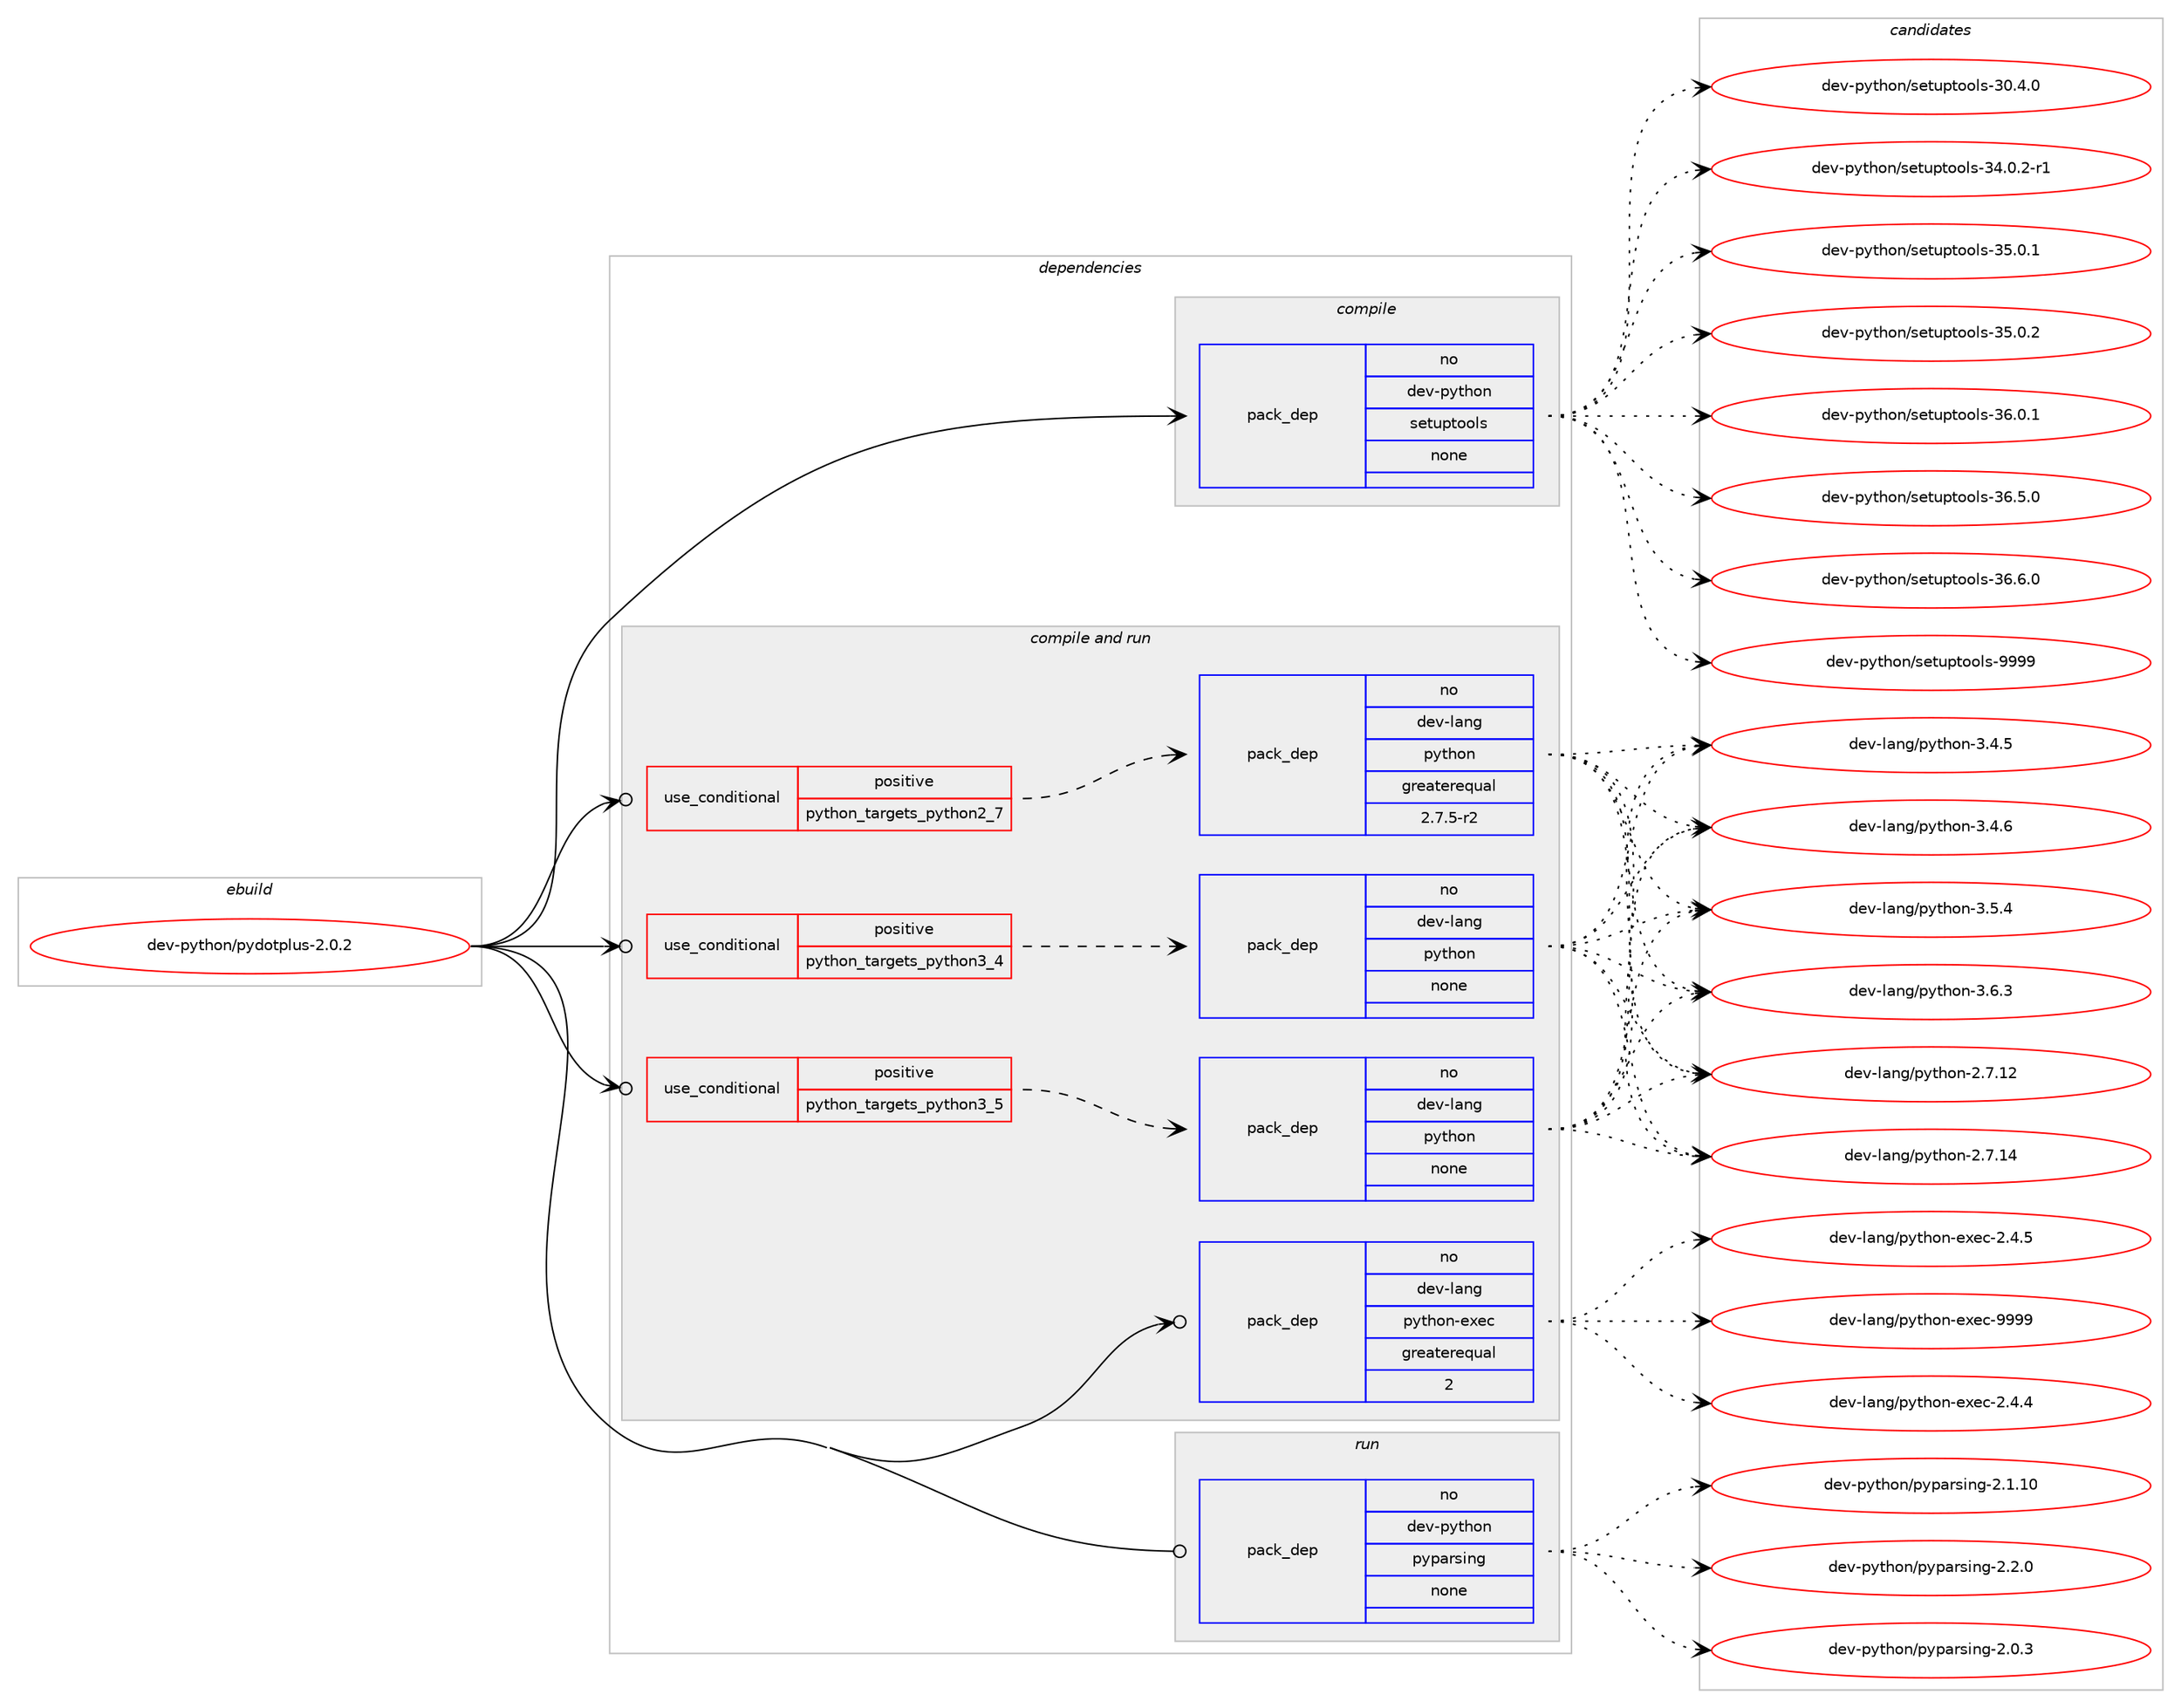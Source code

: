 digraph prolog {

# *************
# Graph options
# *************

newrank=true;
concentrate=true;
compound=true;
graph [rankdir=LR,fontname=Helvetica,fontsize=10,ranksep=1.5];#, ranksep=2.5, nodesep=0.2];
edge  [arrowhead=vee];
node  [fontname=Helvetica,fontsize=10];

# **********
# The ebuild
# **********

subgraph cluster_leftcol {
color=gray;
rank=same;
label=<<i>ebuild</i>>;
id [label="dev-python/pydotplus-2.0.2", color=red, width=4, href="../dev-python/pydotplus-2.0.2.svg"];
}

# ****************
# The dependencies
# ****************

subgraph cluster_midcol {
color=gray;
label=<<i>dependencies</i>>;
subgraph cluster_compile {
fillcolor="#eeeeee";
style=filled;
label=<<i>compile</i>>;
subgraph pack133694 {
dependency175859 [label=<<TABLE BORDER="0" CELLBORDER="1" CELLSPACING="0" CELLPADDING="4" WIDTH="220"><TR><TD ROWSPAN="6" CELLPADDING="30">pack_dep</TD></TR><TR><TD WIDTH="110">no</TD></TR><TR><TD>dev-python</TD></TR><TR><TD>setuptools</TD></TR><TR><TD>none</TD></TR><TR><TD></TD></TR></TABLE>>, shape=none, color=blue];
}
id:e -> dependency175859:w [weight=20,style="solid",arrowhead="vee"];
}
subgraph cluster_compileandrun {
fillcolor="#eeeeee";
style=filled;
label=<<i>compile and run</i>>;
subgraph cond38256 {
dependency175860 [label=<<TABLE BORDER="0" CELLBORDER="1" CELLSPACING="0" CELLPADDING="4"><TR><TD ROWSPAN="3" CELLPADDING="10">use_conditional</TD></TR><TR><TD>positive</TD></TR><TR><TD>python_targets_python2_7</TD></TR></TABLE>>, shape=none, color=red];
subgraph pack133695 {
dependency175861 [label=<<TABLE BORDER="0" CELLBORDER="1" CELLSPACING="0" CELLPADDING="4" WIDTH="220"><TR><TD ROWSPAN="6" CELLPADDING="30">pack_dep</TD></TR><TR><TD WIDTH="110">no</TD></TR><TR><TD>dev-lang</TD></TR><TR><TD>python</TD></TR><TR><TD>greaterequal</TD></TR><TR><TD>2.7.5-r2</TD></TR></TABLE>>, shape=none, color=blue];
}
dependency175860:e -> dependency175861:w [weight=20,style="dashed",arrowhead="vee"];
}
id:e -> dependency175860:w [weight=20,style="solid",arrowhead="odotvee"];
subgraph cond38257 {
dependency175862 [label=<<TABLE BORDER="0" CELLBORDER="1" CELLSPACING="0" CELLPADDING="4"><TR><TD ROWSPAN="3" CELLPADDING="10">use_conditional</TD></TR><TR><TD>positive</TD></TR><TR><TD>python_targets_python3_4</TD></TR></TABLE>>, shape=none, color=red];
subgraph pack133696 {
dependency175863 [label=<<TABLE BORDER="0" CELLBORDER="1" CELLSPACING="0" CELLPADDING="4" WIDTH="220"><TR><TD ROWSPAN="6" CELLPADDING="30">pack_dep</TD></TR><TR><TD WIDTH="110">no</TD></TR><TR><TD>dev-lang</TD></TR><TR><TD>python</TD></TR><TR><TD>none</TD></TR><TR><TD></TD></TR></TABLE>>, shape=none, color=blue];
}
dependency175862:e -> dependency175863:w [weight=20,style="dashed",arrowhead="vee"];
}
id:e -> dependency175862:w [weight=20,style="solid",arrowhead="odotvee"];
subgraph cond38258 {
dependency175864 [label=<<TABLE BORDER="0" CELLBORDER="1" CELLSPACING="0" CELLPADDING="4"><TR><TD ROWSPAN="3" CELLPADDING="10">use_conditional</TD></TR><TR><TD>positive</TD></TR><TR><TD>python_targets_python3_5</TD></TR></TABLE>>, shape=none, color=red];
subgraph pack133697 {
dependency175865 [label=<<TABLE BORDER="0" CELLBORDER="1" CELLSPACING="0" CELLPADDING="4" WIDTH="220"><TR><TD ROWSPAN="6" CELLPADDING="30">pack_dep</TD></TR><TR><TD WIDTH="110">no</TD></TR><TR><TD>dev-lang</TD></TR><TR><TD>python</TD></TR><TR><TD>none</TD></TR><TR><TD></TD></TR></TABLE>>, shape=none, color=blue];
}
dependency175864:e -> dependency175865:w [weight=20,style="dashed",arrowhead="vee"];
}
id:e -> dependency175864:w [weight=20,style="solid",arrowhead="odotvee"];
subgraph pack133698 {
dependency175866 [label=<<TABLE BORDER="0" CELLBORDER="1" CELLSPACING="0" CELLPADDING="4" WIDTH="220"><TR><TD ROWSPAN="6" CELLPADDING="30">pack_dep</TD></TR><TR><TD WIDTH="110">no</TD></TR><TR><TD>dev-lang</TD></TR><TR><TD>python-exec</TD></TR><TR><TD>greaterequal</TD></TR><TR><TD>2</TD></TR></TABLE>>, shape=none, color=blue];
}
id:e -> dependency175866:w [weight=20,style="solid",arrowhead="odotvee"];
}
subgraph cluster_run {
fillcolor="#eeeeee";
style=filled;
label=<<i>run</i>>;
subgraph pack133699 {
dependency175867 [label=<<TABLE BORDER="0" CELLBORDER="1" CELLSPACING="0" CELLPADDING="4" WIDTH="220"><TR><TD ROWSPAN="6" CELLPADDING="30">pack_dep</TD></TR><TR><TD WIDTH="110">no</TD></TR><TR><TD>dev-python</TD></TR><TR><TD>pyparsing</TD></TR><TR><TD>none</TD></TR><TR><TD></TD></TR></TABLE>>, shape=none, color=blue];
}
id:e -> dependency175867:w [weight=20,style="solid",arrowhead="odot"];
}
}

# **************
# The candidates
# **************

subgraph cluster_choices {
rank=same;
color=gray;
label=<<i>candidates</i>>;

subgraph choice133694 {
color=black;
nodesep=1;
choice100101118451121211161041111104711510111611711211611111110811545514846524648 [label="dev-python/setuptools-30.4.0", color=red, width=4,href="../dev-python/setuptools-30.4.0.svg"];
choice1001011184511212111610411111047115101116117112116111111108115455152464846504511449 [label="dev-python/setuptools-34.0.2-r1", color=red, width=4,href="../dev-python/setuptools-34.0.2-r1.svg"];
choice100101118451121211161041111104711510111611711211611111110811545515346484649 [label="dev-python/setuptools-35.0.1", color=red, width=4,href="../dev-python/setuptools-35.0.1.svg"];
choice100101118451121211161041111104711510111611711211611111110811545515346484650 [label="dev-python/setuptools-35.0.2", color=red, width=4,href="../dev-python/setuptools-35.0.2.svg"];
choice100101118451121211161041111104711510111611711211611111110811545515446484649 [label="dev-python/setuptools-36.0.1", color=red, width=4,href="../dev-python/setuptools-36.0.1.svg"];
choice100101118451121211161041111104711510111611711211611111110811545515446534648 [label="dev-python/setuptools-36.5.0", color=red, width=4,href="../dev-python/setuptools-36.5.0.svg"];
choice100101118451121211161041111104711510111611711211611111110811545515446544648 [label="dev-python/setuptools-36.6.0", color=red, width=4,href="../dev-python/setuptools-36.6.0.svg"];
choice10010111845112121116104111110471151011161171121161111111081154557575757 [label="dev-python/setuptools-9999", color=red, width=4,href="../dev-python/setuptools-9999.svg"];
dependency175859:e -> choice100101118451121211161041111104711510111611711211611111110811545514846524648:w [style=dotted,weight="100"];
dependency175859:e -> choice1001011184511212111610411111047115101116117112116111111108115455152464846504511449:w [style=dotted,weight="100"];
dependency175859:e -> choice100101118451121211161041111104711510111611711211611111110811545515346484649:w [style=dotted,weight="100"];
dependency175859:e -> choice100101118451121211161041111104711510111611711211611111110811545515346484650:w [style=dotted,weight="100"];
dependency175859:e -> choice100101118451121211161041111104711510111611711211611111110811545515446484649:w [style=dotted,weight="100"];
dependency175859:e -> choice100101118451121211161041111104711510111611711211611111110811545515446534648:w [style=dotted,weight="100"];
dependency175859:e -> choice100101118451121211161041111104711510111611711211611111110811545515446544648:w [style=dotted,weight="100"];
dependency175859:e -> choice10010111845112121116104111110471151011161171121161111111081154557575757:w [style=dotted,weight="100"];
}
subgraph choice133695 {
color=black;
nodesep=1;
choice10010111845108971101034711212111610411111045504655464950 [label="dev-lang/python-2.7.12", color=red, width=4,href="../dev-lang/python-2.7.12.svg"];
choice10010111845108971101034711212111610411111045504655464952 [label="dev-lang/python-2.7.14", color=red, width=4,href="../dev-lang/python-2.7.14.svg"];
choice100101118451089711010347112121116104111110455146524653 [label="dev-lang/python-3.4.5", color=red, width=4,href="../dev-lang/python-3.4.5.svg"];
choice100101118451089711010347112121116104111110455146524654 [label="dev-lang/python-3.4.6", color=red, width=4,href="../dev-lang/python-3.4.6.svg"];
choice100101118451089711010347112121116104111110455146534652 [label="dev-lang/python-3.5.4", color=red, width=4,href="../dev-lang/python-3.5.4.svg"];
choice100101118451089711010347112121116104111110455146544651 [label="dev-lang/python-3.6.3", color=red, width=4,href="../dev-lang/python-3.6.3.svg"];
dependency175861:e -> choice10010111845108971101034711212111610411111045504655464950:w [style=dotted,weight="100"];
dependency175861:e -> choice10010111845108971101034711212111610411111045504655464952:w [style=dotted,weight="100"];
dependency175861:e -> choice100101118451089711010347112121116104111110455146524653:w [style=dotted,weight="100"];
dependency175861:e -> choice100101118451089711010347112121116104111110455146524654:w [style=dotted,weight="100"];
dependency175861:e -> choice100101118451089711010347112121116104111110455146534652:w [style=dotted,weight="100"];
dependency175861:e -> choice100101118451089711010347112121116104111110455146544651:w [style=dotted,weight="100"];
}
subgraph choice133696 {
color=black;
nodesep=1;
choice10010111845108971101034711212111610411111045504655464950 [label="dev-lang/python-2.7.12", color=red, width=4,href="../dev-lang/python-2.7.12.svg"];
choice10010111845108971101034711212111610411111045504655464952 [label="dev-lang/python-2.7.14", color=red, width=4,href="../dev-lang/python-2.7.14.svg"];
choice100101118451089711010347112121116104111110455146524653 [label="dev-lang/python-3.4.5", color=red, width=4,href="../dev-lang/python-3.4.5.svg"];
choice100101118451089711010347112121116104111110455146524654 [label="dev-lang/python-3.4.6", color=red, width=4,href="../dev-lang/python-3.4.6.svg"];
choice100101118451089711010347112121116104111110455146534652 [label="dev-lang/python-3.5.4", color=red, width=4,href="../dev-lang/python-3.5.4.svg"];
choice100101118451089711010347112121116104111110455146544651 [label="dev-lang/python-3.6.3", color=red, width=4,href="../dev-lang/python-3.6.3.svg"];
dependency175863:e -> choice10010111845108971101034711212111610411111045504655464950:w [style=dotted,weight="100"];
dependency175863:e -> choice10010111845108971101034711212111610411111045504655464952:w [style=dotted,weight="100"];
dependency175863:e -> choice100101118451089711010347112121116104111110455146524653:w [style=dotted,weight="100"];
dependency175863:e -> choice100101118451089711010347112121116104111110455146524654:w [style=dotted,weight="100"];
dependency175863:e -> choice100101118451089711010347112121116104111110455146534652:w [style=dotted,weight="100"];
dependency175863:e -> choice100101118451089711010347112121116104111110455146544651:w [style=dotted,weight="100"];
}
subgraph choice133697 {
color=black;
nodesep=1;
choice10010111845108971101034711212111610411111045504655464950 [label="dev-lang/python-2.7.12", color=red, width=4,href="../dev-lang/python-2.7.12.svg"];
choice10010111845108971101034711212111610411111045504655464952 [label="dev-lang/python-2.7.14", color=red, width=4,href="../dev-lang/python-2.7.14.svg"];
choice100101118451089711010347112121116104111110455146524653 [label="dev-lang/python-3.4.5", color=red, width=4,href="../dev-lang/python-3.4.5.svg"];
choice100101118451089711010347112121116104111110455146524654 [label="dev-lang/python-3.4.6", color=red, width=4,href="../dev-lang/python-3.4.6.svg"];
choice100101118451089711010347112121116104111110455146534652 [label="dev-lang/python-3.5.4", color=red, width=4,href="../dev-lang/python-3.5.4.svg"];
choice100101118451089711010347112121116104111110455146544651 [label="dev-lang/python-3.6.3", color=red, width=4,href="../dev-lang/python-3.6.3.svg"];
dependency175865:e -> choice10010111845108971101034711212111610411111045504655464950:w [style=dotted,weight="100"];
dependency175865:e -> choice10010111845108971101034711212111610411111045504655464952:w [style=dotted,weight="100"];
dependency175865:e -> choice100101118451089711010347112121116104111110455146524653:w [style=dotted,weight="100"];
dependency175865:e -> choice100101118451089711010347112121116104111110455146524654:w [style=dotted,weight="100"];
dependency175865:e -> choice100101118451089711010347112121116104111110455146534652:w [style=dotted,weight="100"];
dependency175865:e -> choice100101118451089711010347112121116104111110455146544651:w [style=dotted,weight="100"];
}
subgraph choice133698 {
color=black;
nodesep=1;
choice1001011184510897110103471121211161041111104510112010199455046524652 [label="dev-lang/python-exec-2.4.4", color=red, width=4,href="../dev-lang/python-exec-2.4.4.svg"];
choice1001011184510897110103471121211161041111104510112010199455046524653 [label="dev-lang/python-exec-2.4.5", color=red, width=4,href="../dev-lang/python-exec-2.4.5.svg"];
choice10010111845108971101034711212111610411111045101120101994557575757 [label="dev-lang/python-exec-9999", color=red, width=4,href="../dev-lang/python-exec-9999.svg"];
dependency175866:e -> choice1001011184510897110103471121211161041111104510112010199455046524652:w [style=dotted,weight="100"];
dependency175866:e -> choice1001011184510897110103471121211161041111104510112010199455046524653:w [style=dotted,weight="100"];
dependency175866:e -> choice10010111845108971101034711212111610411111045101120101994557575757:w [style=dotted,weight="100"];
}
subgraph choice133699 {
color=black;
nodesep=1;
choice100101118451121211161041111104711212111297114115105110103455046484651 [label="dev-python/pyparsing-2.0.3", color=red, width=4,href="../dev-python/pyparsing-2.0.3.svg"];
choice10010111845112121116104111110471121211129711411510511010345504649464948 [label="dev-python/pyparsing-2.1.10", color=red, width=4,href="../dev-python/pyparsing-2.1.10.svg"];
choice100101118451121211161041111104711212111297114115105110103455046504648 [label="dev-python/pyparsing-2.2.0", color=red, width=4,href="../dev-python/pyparsing-2.2.0.svg"];
dependency175867:e -> choice100101118451121211161041111104711212111297114115105110103455046484651:w [style=dotted,weight="100"];
dependency175867:e -> choice10010111845112121116104111110471121211129711411510511010345504649464948:w [style=dotted,weight="100"];
dependency175867:e -> choice100101118451121211161041111104711212111297114115105110103455046504648:w [style=dotted,weight="100"];
}
}

}
